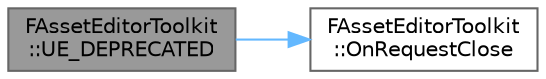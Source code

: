 digraph "FAssetEditorToolkit::UE_DEPRECATED"
{
 // INTERACTIVE_SVG=YES
 // LATEX_PDF_SIZE
  bgcolor="transparent";
  edge [fontname=Helvetica,fontsize=10,labelfontname=Helvetica,labelfontsize=10];
  node [fontname=Helvetica,fontsize=10,shape=box,height=0.2,width=0.4];
  rankdir="LR";
  Node1 [id="Node000001",label="FAssetEditorToolkit\l::UE_DEPRECATED",height=0.2,width=0.4,color="gray40", fillcolor="grey60", style="filled", fontcolor="black",tooltip="Called when this toolkit is requested to close."];
  Node1 -> Node2 [id="edge1_Node000001_Node000002",color="steelblue1",style="solid",tooltip=" "];
  Node2 [id="Node000002",label="FAssetEditorToolkit\l::OnRequestClose",height=0.2,width=0.4,color="grey40", fillcolor="white", style="filled",URL="$d2/d72/classFAssetEditorToolkit.html#a23fbda2f2479196d727d4c82eb69704a",tooltip="Called when this toolkit is requested to close."];
}
